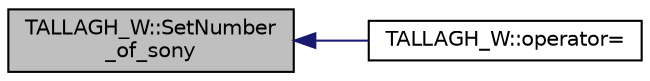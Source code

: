 digraph "TALLAGH_W::SetNumber_of_sony"
{
  edge [fontname="Helvetica",fontsize="10",labelfontname="Helvetica",labelfontsize="10"];
  node [fontname="Helvetica",fontsize="10",shape=record];
  rankdir="LR";
  Node1 [label="TALLAGH_W::SetNumber\l_of_sony",height=0.2,width=0.4,color="black", fillcolor="grey75", style="filled", fontcolor="black"];
  Node1 -> Node2 [dir="back",color="midnightblue",fontsize="10",style="solid",fontname="Helvetica"];
  Node2 [label="TALLAGH_W::operator=",height=0.2,width=0.4,color="black", fillcolor="white", style="filled",URL="$class_t_a_l_l_a_g_h___w.html#a0ac3db0bae78cc4e59f175e90374ed50"];
}
